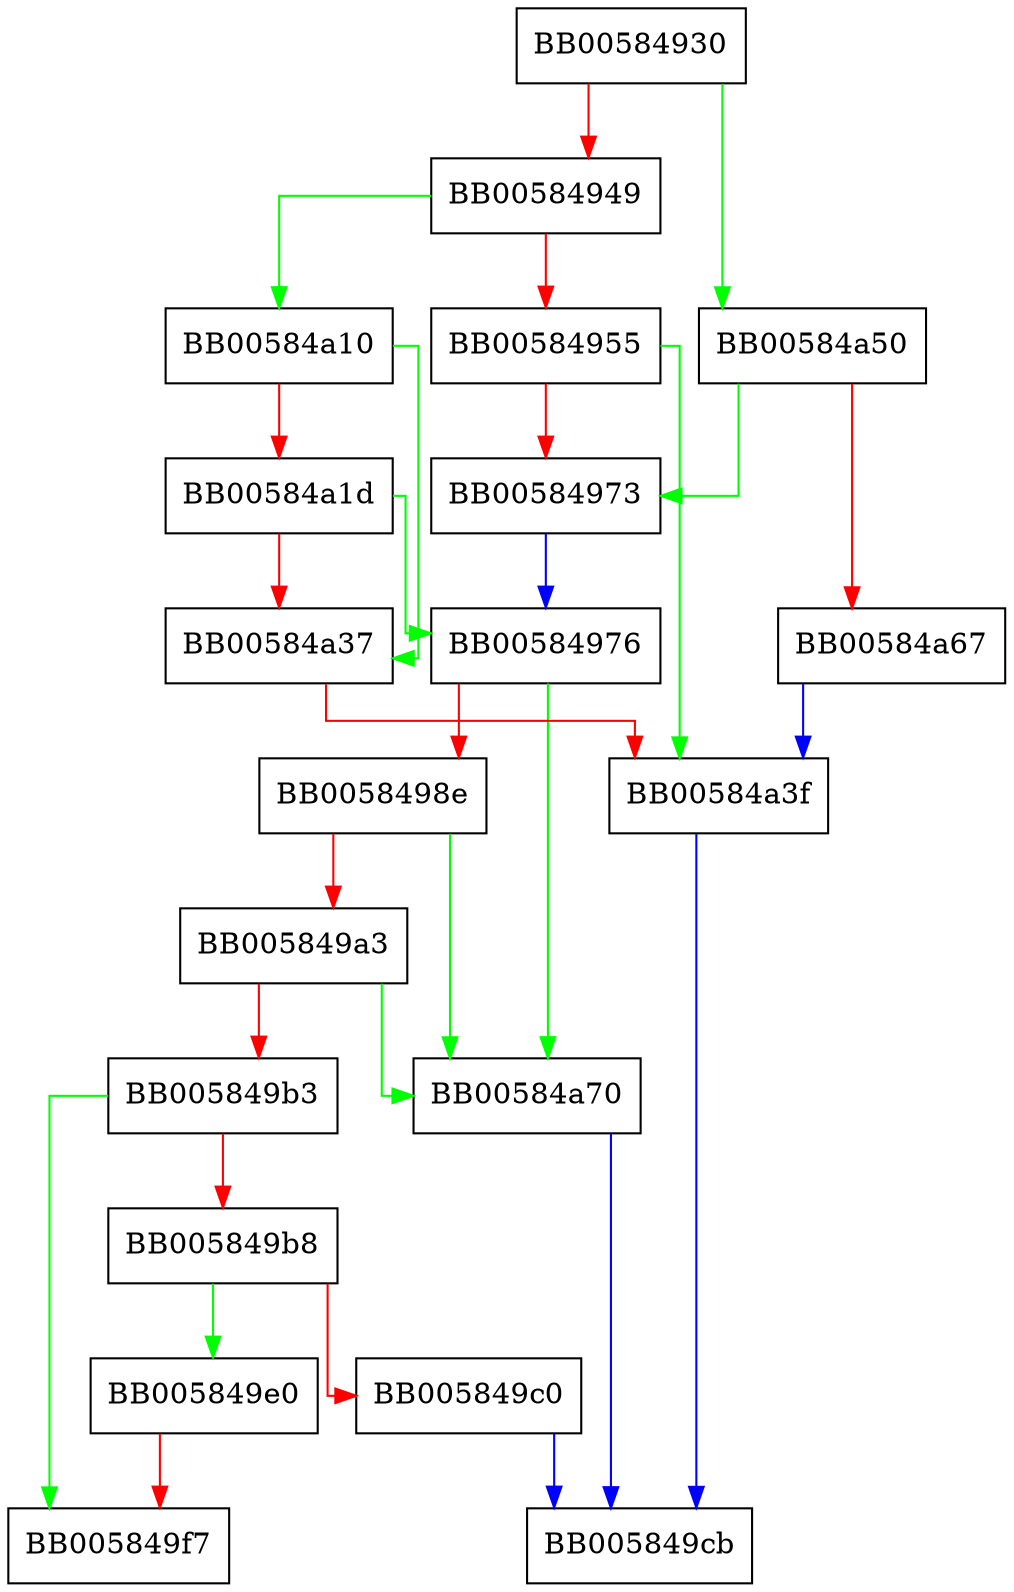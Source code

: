 digraph i2d_ECDSA_SIG {
  node [shape="box"];
  graph [splines=ortho];
  BB00584930 -> BB00584a50 [color="green"];
  BB00584930 -> BB00584949 [color="red"];
  BB00584949 -> BB00584a10 [color="green"];
  BB00584949 -> BB00584955 [color="red"];
  BB00584955 -> BB00584a3f [color="green"];
  BB00584955 -> BB00584973 [color="red"];
  BB00584973 -> BB00584976 [color="blue"];
  BB00584976 -> BB00584a70 [color="green"];
  BB00584976 -> BB0058498e [color="red"];
  BB0058498e -> BB00584a70 [color="green"];
  BB0058498e -> BB005849a3 [color="red"];
  BB005849a3 -> BB00584a70 [color="green"];
  BB005849a3 -> BB005849b3 [color="red"];
  BB005849b3 -> BB005849f7 [color="green"];
  BB005849b3 -> BB005849b8 [color="red"];
  BB005849b8 -> BB005849e0 [color="green"];
  BB005849b8 -> BB005849c0 [color="red"];
  BB005849c0 -> BB005849cb [color="blue"];
  BB005849e0 -> BB005849f7 [color="red"];
  BB00584a10 -> BB00584a37 [color="green"];
  BB00584a10 -> BB00584a1d [color="red"];
  BB00584a1d -> BB00584976 [color="green"];
  BB00584a1d -> BB00584a37 [color="red"];
  BB00584a37 -> BB00584a3f [color="red"];
  BB00584a3f -> BB005849cb [color="blue"];
  BB00584a50 -> BB00584973 [color="green"];
  BB00584a50 -> BB00584a67 [color="red"];
  BB00584a67 -> BB00584a3f [color="blue"];
  BB00584a70 -> BB005849cb [color="blue"];
}